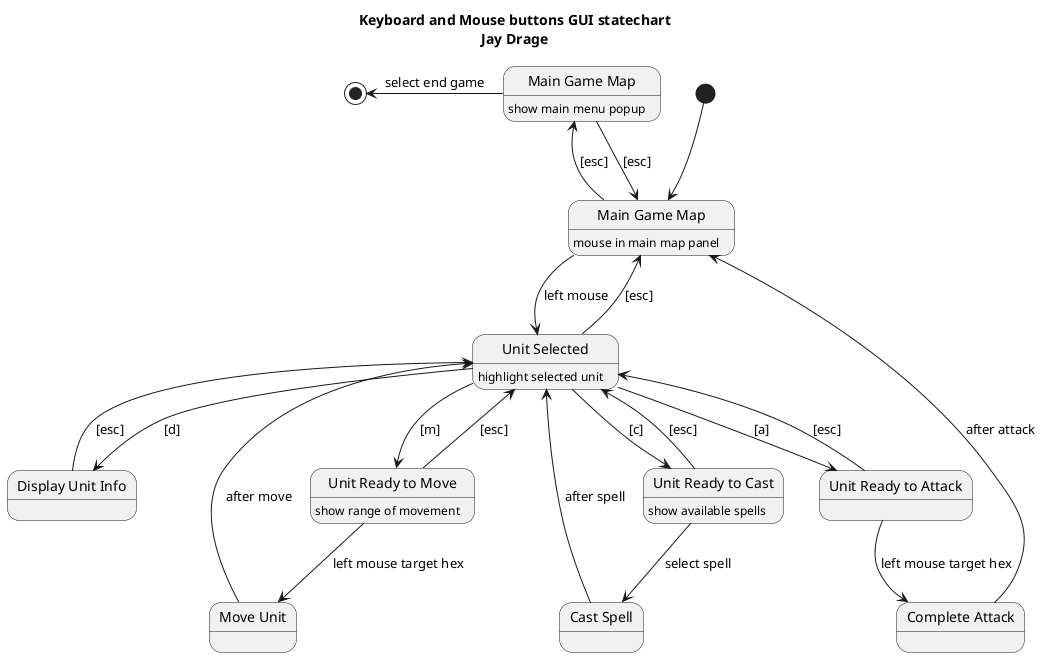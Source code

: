 Jay Drage

state chart for keyboard and mouse GUI in main map area

@startuml
title Keyboard and Mouse buttons GUI statechart\nJay Drage

state "Main Game Map" as Map
Map : mouse in main map panel
state "Main Game Map" as Main
Main : show main menu popup
state "Unit Selected" as Selected
Selected : highlight selected unit
state "Display Unit Info" as Display
state "Unit Ready to Attack" as AttackReady
state "Complete Attack" as Attack
state "Unit Ready to Move" as MoveReady
MoveReady : show range of movement
state "Move Unit" as Move
state "Unit Ready to Cast" as CastReady
CastReady : show available spells
state "Cast Spell" as Cast

[*] --> Map

Map -left-> Main : [esc]
Main --> Map : [esc]
Main -left-> [*] : select end game

Map -down-> Selected : left mouse
Selected --> Map : [esc]

Selected --> Display : [d]
Display --> Selected : [esc]

Selected --> CastReady : [c]
CastReady --> Selected : [esc]
CastReady --> Cast : select spell
Cast --> Selected : after spell

Selected --> MoveReady : [m]
MoveReady --> Selected : [esc]
MoveReady --> Move : left mouse target hex
Move --> Selected : after move

Selected --> AttackReady : [a]
AttackReady --> Selected : [esc]
AttackReady --> Attack : left mouse target hex
Attack --> Map : after attack

@enduml
